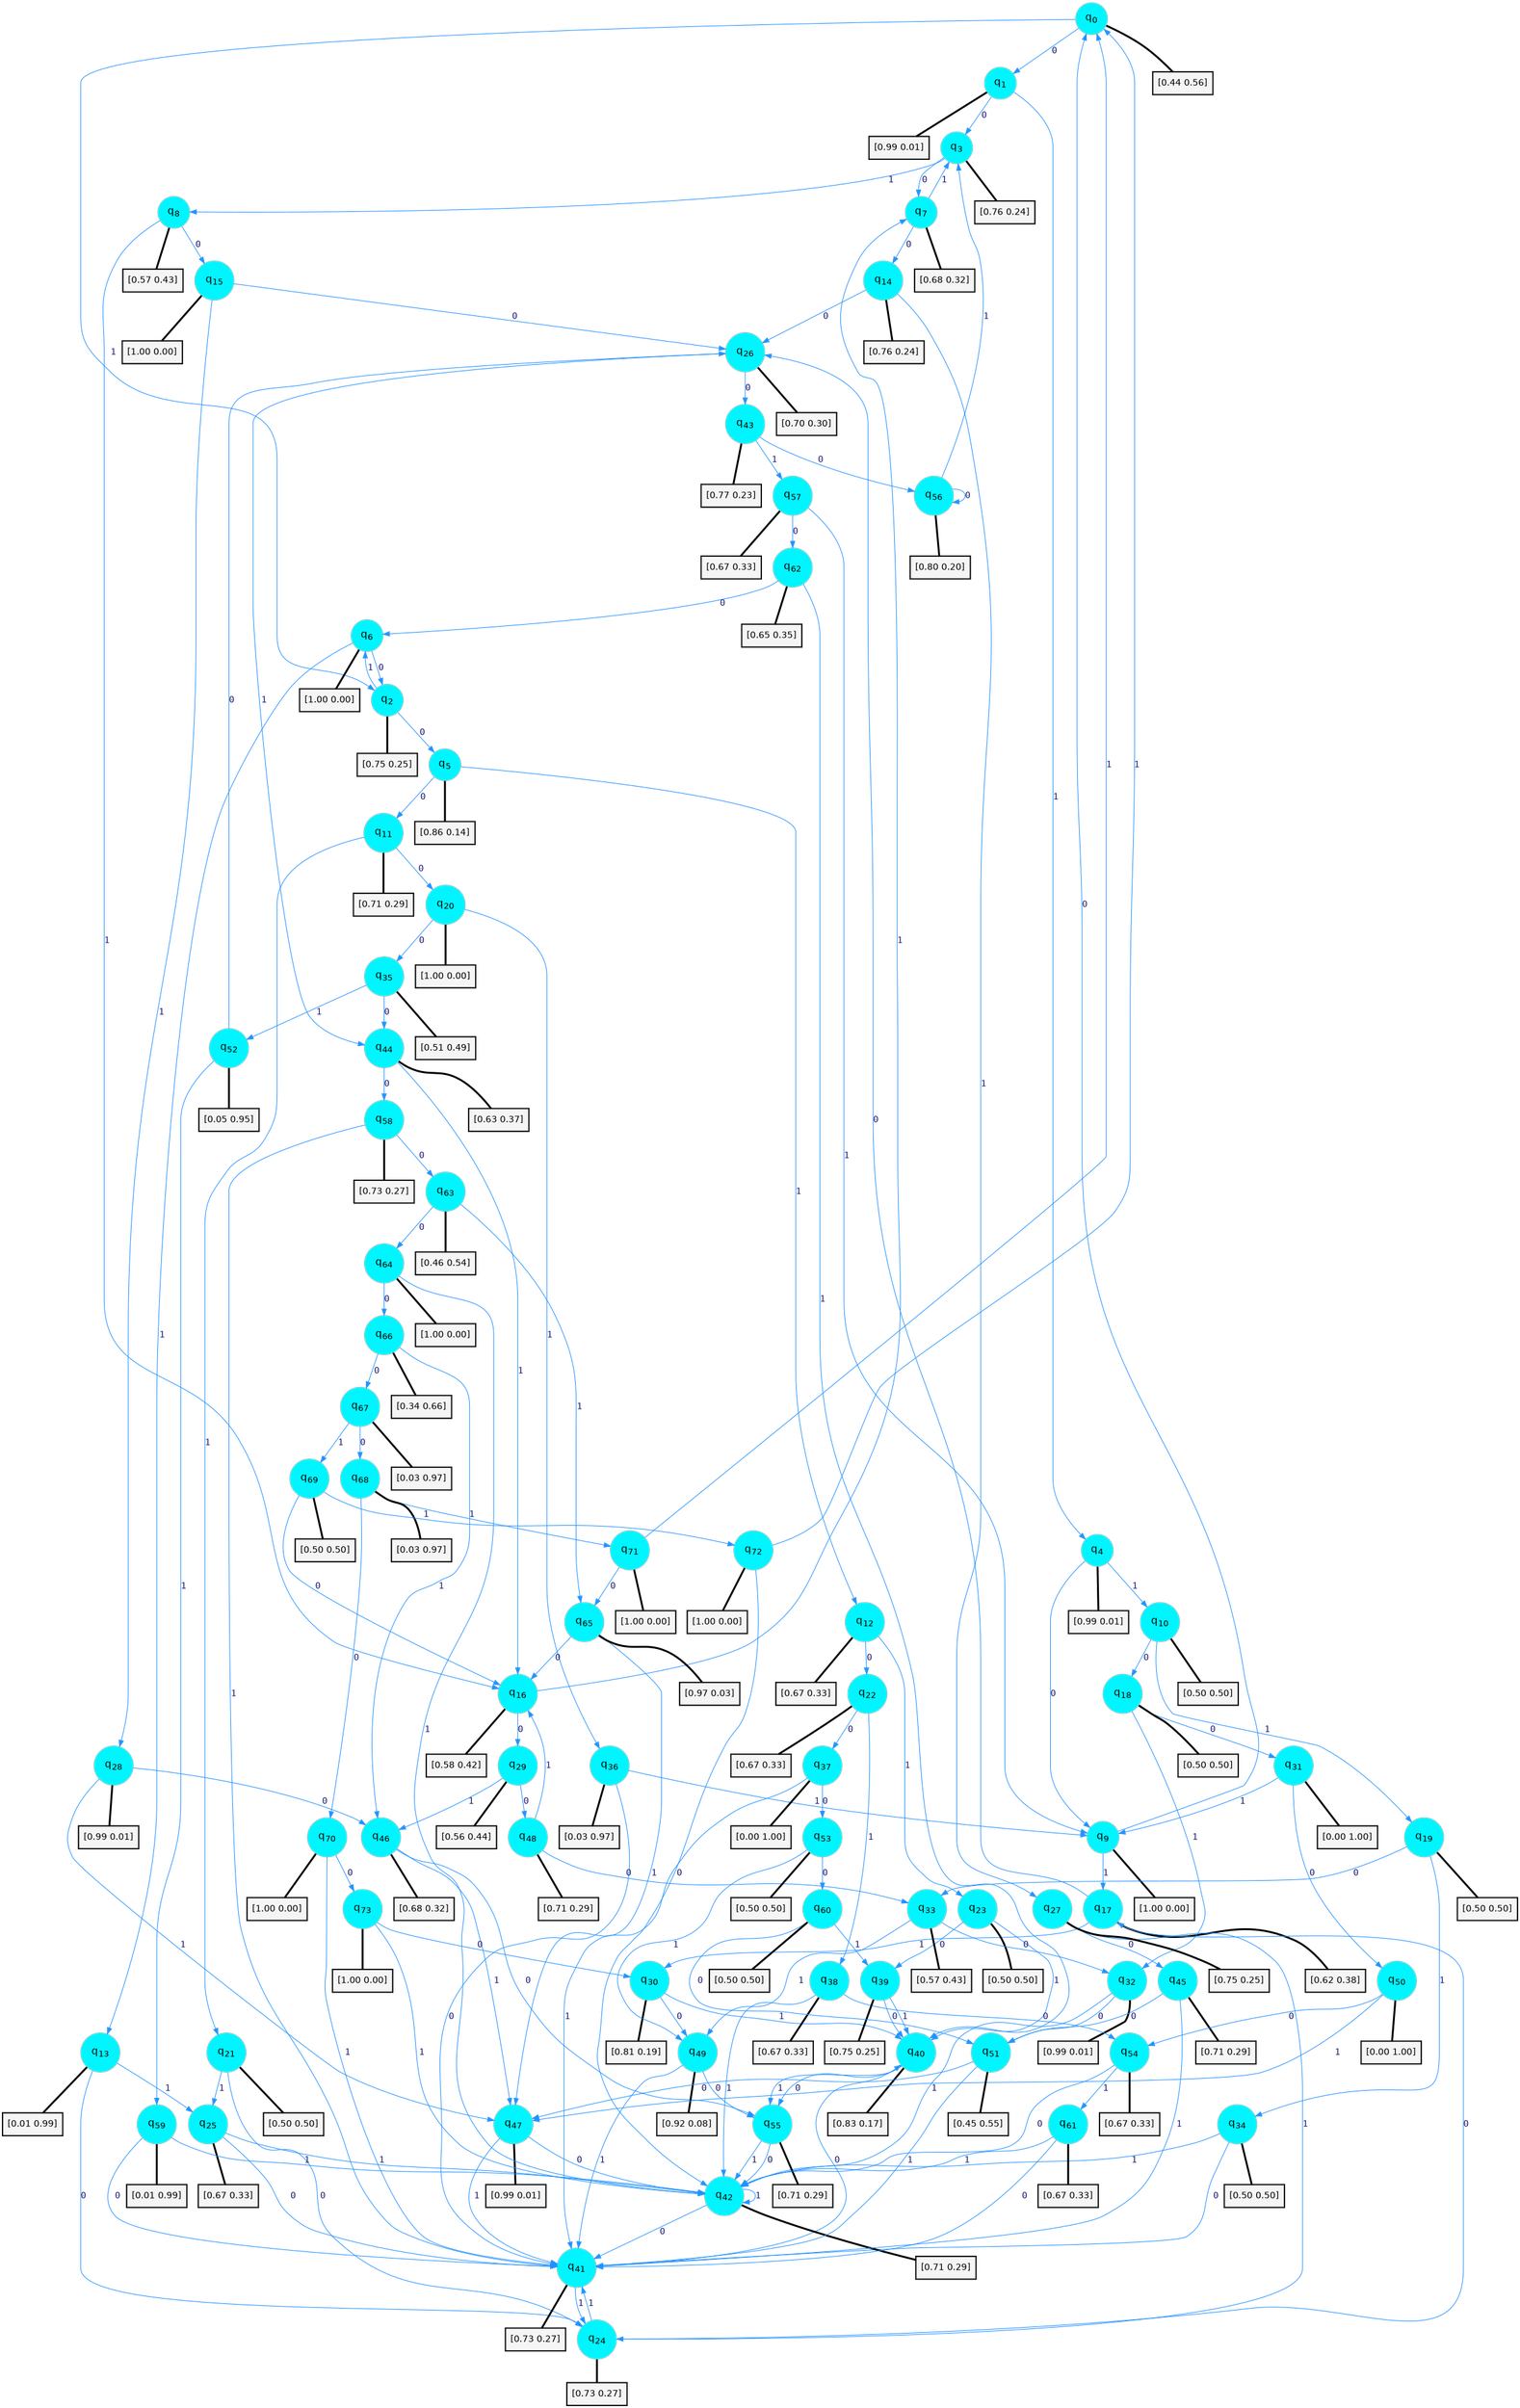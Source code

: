 digraph G {
graph [
bgcolor=transparent, dpi=300, rankdir=TD, size="40,25"];
node [
color=gray, fillcolor=turquoise1, fontcolor=black, fontname=Helvetica, fontsize=16, fontweight=bold, shape=circle, style=filled];
edge [
arrowsize=1, color=dodgerblue1, fontcolor=midnightblue, fontname=courier, fontweight=bold, penwidth=1, style=solid, weight=20];
0[label=<q<SUB>0</SUB>>];
1[label=<q<SUB>1</SUB>>];
2[label=<q<SUB>2</SUB>>];
3[label=<q<SUB>3</SUB>>];
4[label=<q<SUB>4</SUB>>];
5[label=<q<SUB>5</SUB>>];
6[label=<q<SUB>6</SUB>>];
7[label=<q<SUB>7</SUB>>];
8[label=<q<SUB>8</SUB>>];
9[label=<q<SUB>9</SUB>>];
10[label=<q<SUB>10</SUB>>];
11[label=<q<SUB>11</SUB>>];
12[label=<q<SUB>12</SUB>>];
13[label=<q<SUB>13</SUB>>];
14[label=<q<SUB>14</SUB>>];
15[label=<q<SUB>15</SUB>>];
16[label=<q<SUB>16</SUB>>];
17[label=<q<SUB>17</SUB>>];
18[label=<q<SUB>18</SUB>>];
19[label=<q<SUB>19</SUB>>];
20[label=<q<SUB>20</SUB>>];
21[label=<q<SUB>21</SUB>>];
22[label=<q<SUB>22</SUB>>];
23[label=<q<SUB>23</SUB>>];
24[label=<q<SUB>24</SUB>>];
25[label=<q<SUB>25</SUB>>];
26[label=<q<SUB>26</SUB>>];
27[label=<q<SUB>27</SUB>>];
28[label=<q<SUB>28</SUB>>];
29[label=<q<SUB>29</SUB>>];
30[label=<q<SUB>30</SUB>>];
31[label=<q<SUB>31</SUB>>];
32[label=<q<SUB>32</SUB>>];
33[label=<q<SUB>33</SUB>>];
34[label=<q<SUB>34</SUB>>];
35[label=<q<SUB>35</SUB>>];
36[label=<q<SUB>36</SUB>>];
37[label=<q<SUB>37</SUB>>];
38[label=<q<SUB>38</SUB>>];
39[label=<q<SUB>39</SUB>>];
40[label=<q<SUB>40</SUB>>];
41[label=<q<SUB>41</SUB>>];
42[label=<q<SUB>42</SUB>>];
43[label=<q<SUB>43</SUB>>];
44[label=<q<SUB>44</SUB>>];
45[label=<q<SUB>45</SUB>>];
46[label=<q<SUB>46</SUB>>];
47[label=<q<SUB>47</SUB>>];
48[label=<q<SUB>48</SUB>>];
49[label=<q<SUB>49</SUB>>];
50[label=<q<SUB>50</SUB>>];
51[label=<q<SUB>51</SUB>>];
52[label=<q<SUB>52</SUB>>];
53[label=<q<SUB>53</SUB>>];
54[label=<q<SUB>54</SUB>>];
55[label=<q<SUB>55</SUB>>];
56[label=<q<SUB>56</SUB>>];
57[label=<q<SUB>57</SUB>>];
58[label=<q<SUB>58</SUB>>];
59[label=<q<SUB>59</SUB>>];
60[label=<q<SUB>60</SUB>>];
61[label=<q<SUB>61</SUB>>];
62[label=<q<SUB>62</SUB>>];
63[label=<q<SUB>63</SUB>>];
64[label=<q<SUB>64</SUB>>];
65[label=<q<SUB>65</SUB>>];
66[label=<q<SUB>66</SUB>>];
67[label=<q<SUB>67</SUB>>];
68[label=<q<SUB>68</SUB>>];
69[label=<q<SUB>69</SUB>>];
70[label=<q<SUB>70</SUB>>];
71[label=<q<SUB>71</SUB>>];
72[label=<q<SUB>72</SUB>>];
73[label=<q<SUB>73</SUB>>];
74[label="[0.44 0.56]", shape=box,fontcolor=black, fontname=Helvetica, fontsize=14, penwidth=2, fillcolor=whitesmoke,color=black];
75[label="[0.99 0.01]", shape=box,fontcolor=black, fontname=Helvetica, fontsize=14, penwidth=2, fillcolor=whitesmoke,color=black];
76[label="[0.75 0.25]", shape=box,fontcolor=black, fontname=Helvetica, fontsize=14, penwidth=2, fillcolor=whitesmoke,color=black];
77[label="[0.76 0.24]", shape=box,fontcolor=black, fontname=Helvetica, fontsize=14, penwidth=2, fillcolor=whitesmoke,color=black];
78[label="[0.99 0.01]", shape=box,fontcolor=black, fontname=Helvetica, fontsize=14, penwidth=2, fillcolor=whitesmoke,color=black];
79[label="[0.86 0.14]", shape=box,fontcolor=black, fontname=Helvetica, fontsize=14, penwidth=2, fillcolor=whitesmoke,color=black];
80[label="[1.00 0.00]", shape=box,fontcolor=black, fontname=Helvetica, fontsize=14, penwidth=2, fillcolor=whitesmoke,color=black];
81[label="[0.68 0.32]", shape=box,fontcolor=black, fontname=Helvetica, fontsize=14, penwidth=2, fillcolor=whitesmoke,color=black];
82[label="[0.57 0.43]", shape=box,fontcolor=black, fontname=Helvetica, fontsize=14, penwidth=2, fillcolor=whitesmoke,color=black];
83[label="[1.00 0.00]", shape=box,fontcolor=black, fontname=Helvetica, fontsize=14, penwidth=2, fillcolor=whitesmoke,color=black];
84[label="[0.50 0.50]", shape=box,fontcolor=black, fontname=Helvetica, fontsize=14, penwidth=2, fillcolor=whitesmoke,color=black];
85[label="[0.71 0.29]", shape=box,fontcolor=black, fontname=Helvetica, fontsize=14, penwidth=2, fillcolor=whitesmoke,color=black];
86[label="[0.67 0.33]", shape=box,fontcolor=black, fontname=Helvetica, fontsize=14, penwidth=2, fillcolor=whitesmoke,color=black];
87[label="[0.01 0.99]", shape=box,fontcolor=black, fontname=Helvetica, fontsize=14, penwidth=2, fillcolor=whitesmoke,color=black];
88[label="[0.76 0.24]", shape=box,fontcolor=black, fontname=Helvetica, fontsize=14, penwidth=2, fillcolor=whitesmoke,color=black];
89[label="[1.00 0.00]", shape=box,fontcolor=black, fontname=Helvetica, fontsize=14, penwidth=2, fillcolor=whitesmoke,color=black];
90[label="[0.58 0.42]", shape=box,fontcolor=black, fontname=Helvetica, fontsize=14, penwidth=2, fillcolor=whitesmoke,color=black];
91[label="[0.62 0.38]", shape=box,fontcolor=black, fontname=Helvetica, fontsize=14, penwidth=2, fillcolor=whitesmoke,color=black];
92[label="[0.50 0.50]", shape=box,fontcolor=black, fontname=Helvetica, fontsize=14, penwidth=2, fillcolor=whitesmoke,color=black];
93[label="[0.50 0.50]", shape=box,fontcolor=black, fontname=Helvetica, fontsize=14, penwidth=2, fillcolor=whitesmoke,color=black];
94[label="[1.00 0.00]", shape=box,fontcolor=black, fontname=Helvetica, fontsize=14, penwidth=2, fillcolor=whitesmoke,color=black];
95[label="[0.50 0.50]", shape=box,fontcolor=black, fontname=Helvetica, fontsize=14, penwidth=2, fillcolor=whitesmoke,color=black];
96[label="[0.67 0.33]", shape=box,fontcolor=black, fontname=Helvetica, fontsize=14, penwidth=2, fillcolor=whitesmoke,color=black];
97[label="[0.50 0.50]", shape=box,fontcolor=black, fontname=Helvetica, fontsize=14, penwidth=2, fillcolor=whitesmoke,color=black];
98[label="[0.73 0.27]", shape=box,fontcolor=black, fontname=Helvetica, fontsize=14, penwidth=2, fillcolor=whitesmoke,color=black];
99[label="[0.67 0.33]", shape=box,fontcolor=black, fontname=Helvetica, fontsize=14, penwidth=2, fillcolor=whitesmoke,color=black];
100[label="[0.70 0.30]", shape=box,fontcolor=black, fontname=Helvetica, fontsize=14, penwidth=2, fillcolor=whitesmoke,color=black];
101[label="[0.75 0.25]", shape=box,fontcolor=black, fontname=Helvetica, fontsize=14, penwidth=2, fillcolor=whitesmoke,color=black];
102[label="[0.99 0.01]", shape=box,fontcolor=black, fontname=Helvetica, fontsize=14, penwidth=2, fillcolor=whitesmoke,color=black];
103[label="[0.56 0.44]", shape=box,fontcolor=black, fontname=Helvetica, fontsize=14, penwidth=2, fillcolor=whitesmoke,color=black];
104[label="[0.81 0.19]", shape=box,fontcolor=black, fontname=Helvetica, fontsize=14, penwidth=2, fillcolor=whitesmoke,color=black];
105[label="[0.00 1.00]", shape=box,fontcolor=black, fontname=Helvetica, fontsize=14, penwidth=2, fillcolor=whitesmoke,color=black];
106[label="[0.99 0.01]", shape=box,fontcolor=black, fontname=Helvetica, fontsize=14, penwidth=2, fillcolor=whitesmoke,color=black];
107[label="[0.57 0.43]", shape=box,fontcolor=black, fontname=Helvetica, fontsize=14, penwidth=2, fillcolor=whitesmoke,color=black];
108[label="[0.50 0.50]", shape=box,fontcolor=black, fontname=Helvetica, fontsize=14, penwidth=2, fillcolor=whitesmoke,color=black];
109[label="[0.51 0.49]", shape=box,fontcolor=black, fontname=Helvetica, fontsize=14, penwidth=2, fillcolor=whitesmoke,color=black];
110[label="[0.03 0.97]", shape=box,fontcolor=black, fontname=Helvetica, fontsize=14, penwidth=2, fillcolor=whitesmoke,color=black];
111[label="[0.00 1.00]", shape=box,fontcolor=black, fontname=Helvetica, fontsize=14, penwidth=2, fillcolor=whitesmoke,color=black];
112[label="[0.67 0.33]", shape=box,fontcolor=black, fontname=Helvetica, fontsize=14, penwidth=2, fillcolor=whitesmoke,color=black];
113[label="[0.75 0.25]", shape=box,fontcolor=black, fontname=Helvetica, fontsize=14, penwidth=2, fillcolor=whitesmoke,color=black];
114[label="[0.83 0.17]", shape=box,fontcolor=black, fontname=Helvetica, fontsize=14, penwidth=2, fillcolor=whitesmoke,color=black];
115[label="[0.73 0.27]", shape=box,fontcolor=black, fontname=Helvetica, fontsize=14, penwidth=2, fillcolor=whitesmoke,color=black];
116[label="[0.71 0.29]", shape=box,fontcolor=black, fontname=Helvetica, fontsize=14, penwidth=2, fillcolor=whitesmoke,color=black];
117[label="[0.77 0.23]", shape=box,fontcolor=black, fontname=Helvetica, fontsize=14, penwidth=2, fillcolor=whitesmoke,color=black];
118[label="[0.63 0.37]", shape=box,fontcolor=black, fontname=Helvetica, fontsize=14, penwidth=2, fillcolor=whitesmoke,color=black];
119[label="[0.71 0.29]", shape=box,fontcolor=black, fontname=Helvetica, fontsize=14, penwidth=2, fillcolor=whitesmoke,color=black];
120[label="[0.68 0.32]", shape=box,fontcolor=black, fontname=Helvetica, fontsize=14, penwidth=2, fillcolor=whitesmoke,color=black];
121[label="[0.99 0.01]", shape=box,fontcolor=black, fontname=Helvetica, fontsize=14, penwidth=2, fillcolor=whitesmoke,color=black];
122[label="[0.71 0.29]", shape=box,fontcolor=black, fontname=Helvetica, fontsize=14, penwidth=2, fillcolor=whitesmoke,color=black];
123[label="[0.92 0.08]", shape=box,fontcolor=black, fontname=Helvetica, fontsize=14, penwidth=2, fillcolor=whitesmoke,color=black];
124[label="[0.00 1.00]", shape=box,fontcolor=black, fontname=Helvetica, fontsize=14, penwidth=2, fillcolor=whitesmoke,color=black];
125[label="[0.45 0.55]", shape=box,fontcolor=black, fontname=Helvetica, fontsize=14, penwidth=2, fillcolor=whitesmoke,color=black];
126[label="[0.05 0.95]", shape=box,fontcolor=black, fontname=Helvetica, fontsize=14, penwidth=2, fillcolor=whitesmoke,color=black];
127[label="[0.50 0.50]", shape=box,fontcolor=black, fontname=Helvetica, fontsize=14, penwidth=2, fillcolor=whitesmoke,color=black];
128[label="[0.67 0.33]", shape=box,fontcolor=black, fontname=Helvetica, fontsize=14, penwidth=2, fillcolor=whitesmoke,color=black];
129[label="[0.71 0.29]", shape=box,fontcolor=black, fontname=Helvetica, fontsize=14, penwidth=2, fillcolor=whitesmoke,color=black];
130[label="[0.80 0.20]", shape=box,fontcolor=black, fontname=Helvetica, fontsize=14, penwidth=2, fillcolor=whitesmoke,color=black];
131[label="[0.67 0.33]", shape=box,fontcolor=black, fontname=Helvetica, fontsize=14, penwidth=2, fillcolor=whitesmoke,color=black];
132[label="[0.73 0.27]", shape=box,fontcolor=black, fontname=Helvetica, fontsize=14, penwidth=2, fillcolor=whitesmoke,color=black];
133[label="[0.01 0.99]", shape=box,fontcolor=black, fontname=Helvetica, fontsize=14, penwidth=2, fillcolor=whitesmoke,color=black];
134[label="[0.50 0.50]", shape=box,fontcolor=black, fontname=Helvetica, fontsize=14, penwidth=2, fillcolor=whitesmoke,color=black];
135[label="[0.67 0.33]", shape=box,fontcolor=black, fontname=Helvetica, fontsize=14, penwidth=2, fillcolor=whitesmoke,color=black];
136[label="[0.65 0.35]", shape=box,fontcolor=black, fontname=Helvetica, fontsize=14, penwidth=2, fillcolor=whitesmoke,color=black];
137[label="[0.46 0.54]", shape=box,fontcolor=black, fontname=Helvetica, fontsize=14, penwidth=2, fillcolor=whitesmoke,color=black];
138[label="[1.00 0.00]", shape=box,fontcolor=black, fontname=Helvetica, fontsize=14, penwidth=2, fillcolor=whitesmoke,color=black];
139[label="[0.97 0.03]", shape=box,fontcolor=black, fontname=Helvetica, fontsize=14, penwidth=2, fillcolor=whitesmoke,color=black];
140[label="[0.34 0.66]", shape=box,fontcolor=black, fontname=Helvetica, fontsize=14, penwidth=2, fillcolor=whitesmoke,color=black];
141[label="[0.03 0.97]", shape=box,fontcolor=black, fontname=Helvetica, fontsize=14, penwidth=2, fillcolor=whitesmoke,color=black];
142[label="[0.03 0.97]", shape=box,fontcolor=black, fontname=Helvetica, fontsize=14, penwidth=2, fillcolor=whitesmoke,color=black];
143[label="[0.50 0.50]", shape=box,fontcolor=black, fontname=Helvetica, fontsize=14, penwidth=2, fillcolor=whitesmoke,color=black];
144[label="[1.00 0.00]", shape=box,fontcolor=black, fontname=Helvetica, fontsize=14, penwidth=2, fillcolor=whitesmoke,color=black];
145[label="[1.00 0.00]", shape=box,fontcolor=black, fontname=Helvetica, fontsize=14, penwidth=2, fillcolor=whitesmoke,color=black];
146[label="[1.00 0.00]", shape=box,fontcolor=black, fontname=Helvetica, fontsize=14, penwidth=2, fillcolor=whitesmoke,color=black];
147[label="[1.00 0.00]", shape=box,fontcolor=black, fontname=Helvetica, fontsize=14, penwidth=2, fillcolor=whitesmoke,color=black];
0->1 [label=0];
0->2 [label=1];
0->74 [arrowhead=none, penwidth=3,color=black];
1->3 [label=0];
1->4 [label=1];
1->75 [arrowhead=none, penwidth=3,color=black];
2->5 [label=0];
2->6 [label=1];
2->76 [arrowhead=none, penwidth=3,color=black];
3->7 [label=0];
3->8 [label=1];
3->77 [arrowhead=none, penwidth=3,color=black];
4->9 [label=0];
4->10 [label=1];
4->78 [arrowhead=none, penwidth=3,color=black];
5->11 [label=0];
5->12 [label=1];
5->79 [arrowhead=none, penwidth=3,color=black];
6->2 [label=0];
6->13 [label=1];
6->80 [arrowhead=none, penwidth=3,color=black];
7->14 [label=0];
7->3 [label=1];
7->81 [arrowhead=none, penwidth=3,color=black];
8->15 [label=0];
8->16 [label=1];
8->82 [arrowhead=none, penwidth=3,color=black];
9->0 [label=0];
9->17 [label=1];
9->83 [arrowhead=none, penwidth=3,color=black];
10->18 [label=0];
10->19 [label=1];
10->84 [arrowhead=none, penwidth=3,color=black];
11->20 [label=0];
11->21 [label=1];
11->85 [arrowhead=none, penwidth=3,color=black];
12->22 [label=0];
12->23 [label=1];
12->86 [arrowhead=none, penwidth=3,color=black];
13->24 [label=0];
13->25 [label=1];
13->87 [arrowhead=none, penwidth=3,color=black];
14->26 [label=0];
14->27 [label=1];
14->88 [arrowhead=none, penwidth=3,color=black];
15->26 [label=0];
15->28 [label=1];
15->89 [arrowhead=none, penwidth=3,color=black];
16->29 [label=0];
16->7 [label=1];
16->90 [arrowhead=none, penwidth=3,color=black];
17->26 [label=0];
17->30 [label=1];
17->91 [arrowhead=none, penwidth=3,color=black];
18->31 [label=0];
18->32 [label=1];
18->92 [arrowhead=none, penwidth=3,color=black];
19->33 [label=0];
19->34 [label=1];
19->93 [arrowhead=none, penwidth=3,color=black];
20->35 [label=0];
20->36 [label=1];
20->94 [arrowhead=none, penwidth=3,color=black];
21->24 [label=0];
21->25 [label=1];
21->95 [arrowhead=none, penwidth=3,color=black];
22->37 [label=0];
22->38 [label=1];
22->96 [arrowhead=none, penwidth=3,color=black];
23->39 [label=0];
23->40 [label=1];
23->97 [arrowhead=none, penwidth=3,color=black];
24->17 [label=0];
24->41 [label=1];
24->98 [arrowhead=none, penwidth=3,color=black];
25->41 [label=0];
25->42 [label=1];
25->99 [arrowhead=none, penwidth=3,color=black];
26->43 [label=0];
26->44 [label=1];
26->100 [arrowhead=none, penwidth=3,color=black];
27->45 [label=0];
27->24 [label=1];
27->101 [arrowhead=none, penwidth=3,color=black];
28->46 [label=0];
28->47 [label=1];
28->102 [arrowhead=none, penwidth=3,color=black];
29->48 [label=0];
29->46 [label=1];
29->103 [arrowhead=none, penwidth=3,color=black];
30->49 [label=0];
30->40 [label=1];
30->104 [arrowhead=none, penwidth=3,color=black];
31->50 [label=0];
31->9 [label=1];
31->105 [arrowhead=none, penwidth=3,color=black];
32->51 [label=0];
32->42 [label=1];
32->106 [arrowhead=none, penwidth=3,color=black];
33->32 [label=0];
33->49 [label=1];
33->107 [arrowhead=none, penwidth=3,color=black];
34->41 [label=0];
34->42 [label=1];
34->108 [arrowhead=none, penwidth=3,color=black];
35->44 [label=0];
35->52 [label=1];
35->109 [arrowhead=none, penwidth=3,color=black];
36->41 [label=0];
36->9 [label=1];
36->110 [arrowhead=none, penwidth=3,color=black];
37->53 [label=0];
37->41 [label=1];
37->111 [arrowhead=none, penwidth=3,color=black];
38->54 [label=0];
38->42 [label=1];
38->112 [arrowhead=none, penwidth=3,color=black];
39->40 [label=0];
39->40 [label=1];
39->113 [arrowhead=none, penwidth=3,color=black];
40->55 [label=0];
40->55 [label=1];
40->114 [arrowhead=none, penwidth=3,color=black];
41->40 [label=0];
41->24 [label=1];
41->115 [arrowhead=none, penwidth=3,color=black];
42->41 [label=0];
42->42 [label=1];
42->116 [arrowhead=none, penwidth=3,color=black];
43->56 [label=0];
43->57 [label=1];
43->117 [arrowhead=none, penwidth=3,color=black];
44->58 [label=0];
44->16 [label=1];
44->118 [arrowhead=none, penwidth=3,color=black];
45->51 [label=0];
45->41 [label=1];
45->119 [arrowhead=none, penwidth=3,color=black];
46->55 [label=0];
46->47 [label=1];
46->120 [arrowhead=none, penwidth=3,color=black];
47->42 [label=0];
47->41 [label=1];
47->121 [arrowhead=none, penwidth=3,color=black];
48->33 [label=0];
48->16 [label=1];
48->122 [arrowhead=none, penwidth=3,color=black];
49->55 [label=0];
49->41 [label=1];
49->123 [arrowhead=none, penwidth=3,color=black];
50->54 [label=0];
50->47 [label=1];
50->124 [arrowhead=none, penwidth=3,color=black];
51->47 [label=0];
51->41 [label=1];
51->125 [arrowhead=none, penwidth=3,color=black];
52->26 [label=0];
52->59 [label=1];
52->126 [arrowhead=none, penwidth=3,color=black];
53->60 [label=0];
53->49 [label=1];
53->127 [arrowhead=none, penwidth=3,color=black];
54->42 [label=0];
54->61 [label=1];
54->128 [arrowhead=none, penwidth=3,color=black];
55->42 [label=0];
55->42 [label=1];
55->129 [arrowhead=none, penwidth=3,color=black];
56->56 [label=0];
56->3 [label=1];
56->130 [arrowhead=none, penwidth=3,color=black];
57->62 [label=0];
57->9 [label=1];
57->131 [arrowhead=none, penwidth=3,color=black];
58->63 [label=0];
58->41 [label=1];
58->132 [arrowhead=none, penwidth=3,color=black];
59->41 [label=0];
59->42 [label=1];
59->133 [arrowhead=none, penwidth=3,color=black];
60->51 [label=0];
60->39 [label=1];
60->134 [arrowhead=none, penwidth=3,color=black];
61->41 [label=0];
61->42 [label=1];
61->135 [arrowhead=none, penwidth=3,color=black];
62->6 [label=0];
62->40 [label=1];
62->136 [arrowhead=none, penwidth=3,color=black];
63->64 [label=0];
63->65 [label=1];
63->137 [arrowhead=none, penwidth=3,color=black];
64->66 [label=0];
64->42 [label=1];
64->138 [arrowhead=none, penwidth=3,color=black];
65->16 [label=0];
65->47 [label=1];
65->139 [arrowhead=none, penwidth=3,color=black];
66->67 [label=0];
66->46 [label=1];
66->140 [arrowhead=none, penwidth=3,color=black];
67->68 [label=0];
67->69 [label=1];
67->141 [arrowhead=none, penwidth=3,color=black];
68->70 [label=0];
68->71 [label=1];
68->142 [arrowhead=none, penwidth=3,color=black];
69->16 [label=0];
69->72 [label=1];
69->143 [arrowhead=none, penwidth=3,color=black];
70->73 [label=0];
70->41 [label=1];
70->144 [arrowhead=none, penwidth=3,color=black];
71->65 [label=0];
71->0 [label=1];
71->145 [arrowhead=none, penwidth=3,color=black];
72->42 [label=0];
72->0 [label=1];
72->146 [arrowhead=none, penwidth=3,color=black];
73->30 [label=0];
73->42 [label=1];
73->147 [arrowhead=none, penwidth=3,color=black];
}
